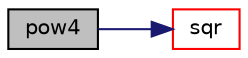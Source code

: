 digraph "pow4"
{
  bgcolor="transparent";
  edge [fontname="Helvetica",fontsize="10",labelfontname="Helvetica",labelfontsize="10"];
  node [fontname="Helvetica",fontsize="10",shape=record];
  rankdir="LR";
  Node137700 [label="pow4",height=0.2,width=0.4,color="black", fillcolor="grey75", style="filled", fontcolor="black"];
  Node137700 -> Node137701 [color="midnightblue",fontsize="10",style="solid",fontname="Helvetica"];
  Node137701 [label="sqr",height=0.2,width=0.4,color="red",URL="$a21851.html#a277dc11c581d53826ab5090b08f3b17b"];
}
